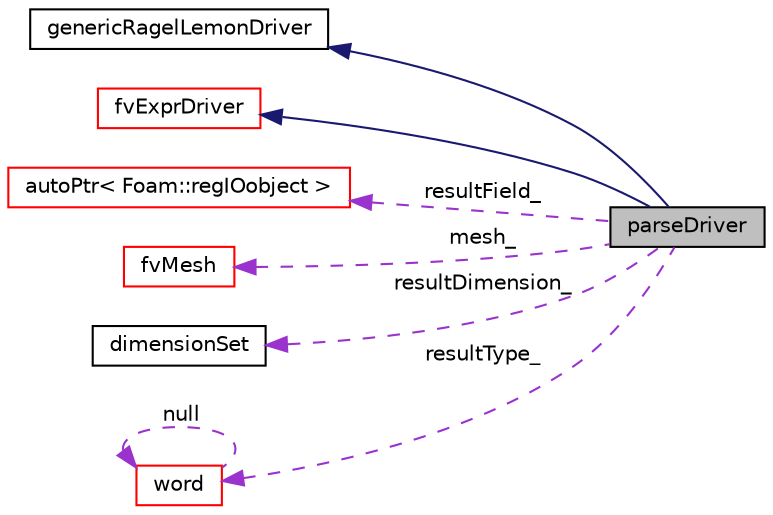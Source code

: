 digraph "parseDriver"
{
  bgcolor="transparent";
  edge [fontname="Helvetica",fontsize="10",labelfontname="Helvetica",labelfontsize="10"];
  node [fontname="Helvetica",fontsize="10",shape=record];
  rankdir="LR";
  Node1 [label="parseDriver",height=0.2,width=0.4,color="black", fillcolor="grey75", style="filled" fontcolor="black"];
  Node2 -> Node1 [dir="back",color="midnightblue",fontsize="10",style="solid",fontname="Helvetica"];
  Node2 [label="genericRagelLemonDriver",height=0.2,width=0.4,color="black",URL="$classFoam_1_1parsing_1_1genericRagelLemonDriver.html",tooltip="Generic interface code for Ragel/Lemon combination Subclasses should implement one or more process() ..."];
  Node3 -> Node1 [dir="back",color="midnightblue",fontsize="10",style="solid",fontname="Helvetica"];
  Node3 [label="fvExprDriver",height=0.2,width=0.4,color="red",URL="$classFoam_1_1expressions_1_1fvExprDriver.html",tooltip="Base driver for parsing value expressions associated with an fvMesh. "];
  Node4 -> Node1 [dir="back",color="darkorchid3",fontsize="10",style="dashed",label=" resultField_" ,fontname="Helvetica"];
  Node4 [label="autoPtr\< Foam::regIOobject \>",height=0.2,width=0.4,color="red",URL="$classFoam_1_1autoPtr.html"];
  Node5 -> Node1 [dir="back",color="darkorchid3",fontsize="10",style="dashed",label=" mesh_" ,fontname="Helvetica"];
  Node5 [label="fvMesh",height=0.2,width=0.4,color="red",URL="$classFoam_1_1fvMesh.html",tooltip="Mesh data needed to do the Finite Volume discretisation. "];
  Node6 -> Node1 [dir="back",color="darkorchid3",fontsize="10",style="dashed",label=" resultDimension_" ,fontname="Helvetica"];
  Node6 [label="dimensionSet",height=0.2,width=0.4,color="black",URL="$classFoam_1_1dimensionSet.html",tooltip="Dimension set for the base types. "];
  Node7 -> Node1 [dir="back",color="darkorchid3",fontsize="10",style="dashed",label=" resultType_" ,fontname="Helvetica"];
  Node7 [label="word",height=0.2,width=0.4,color="red",URL="$classFoam_1_1word.html",tooltip="A class for handling words, derived from Foam::string. "];
  Node7 -> Node7 [dir="back",color="darkorchid3",fontsize="10",style="dashed",label=" null" ,fontname="Helvetica"];
}
